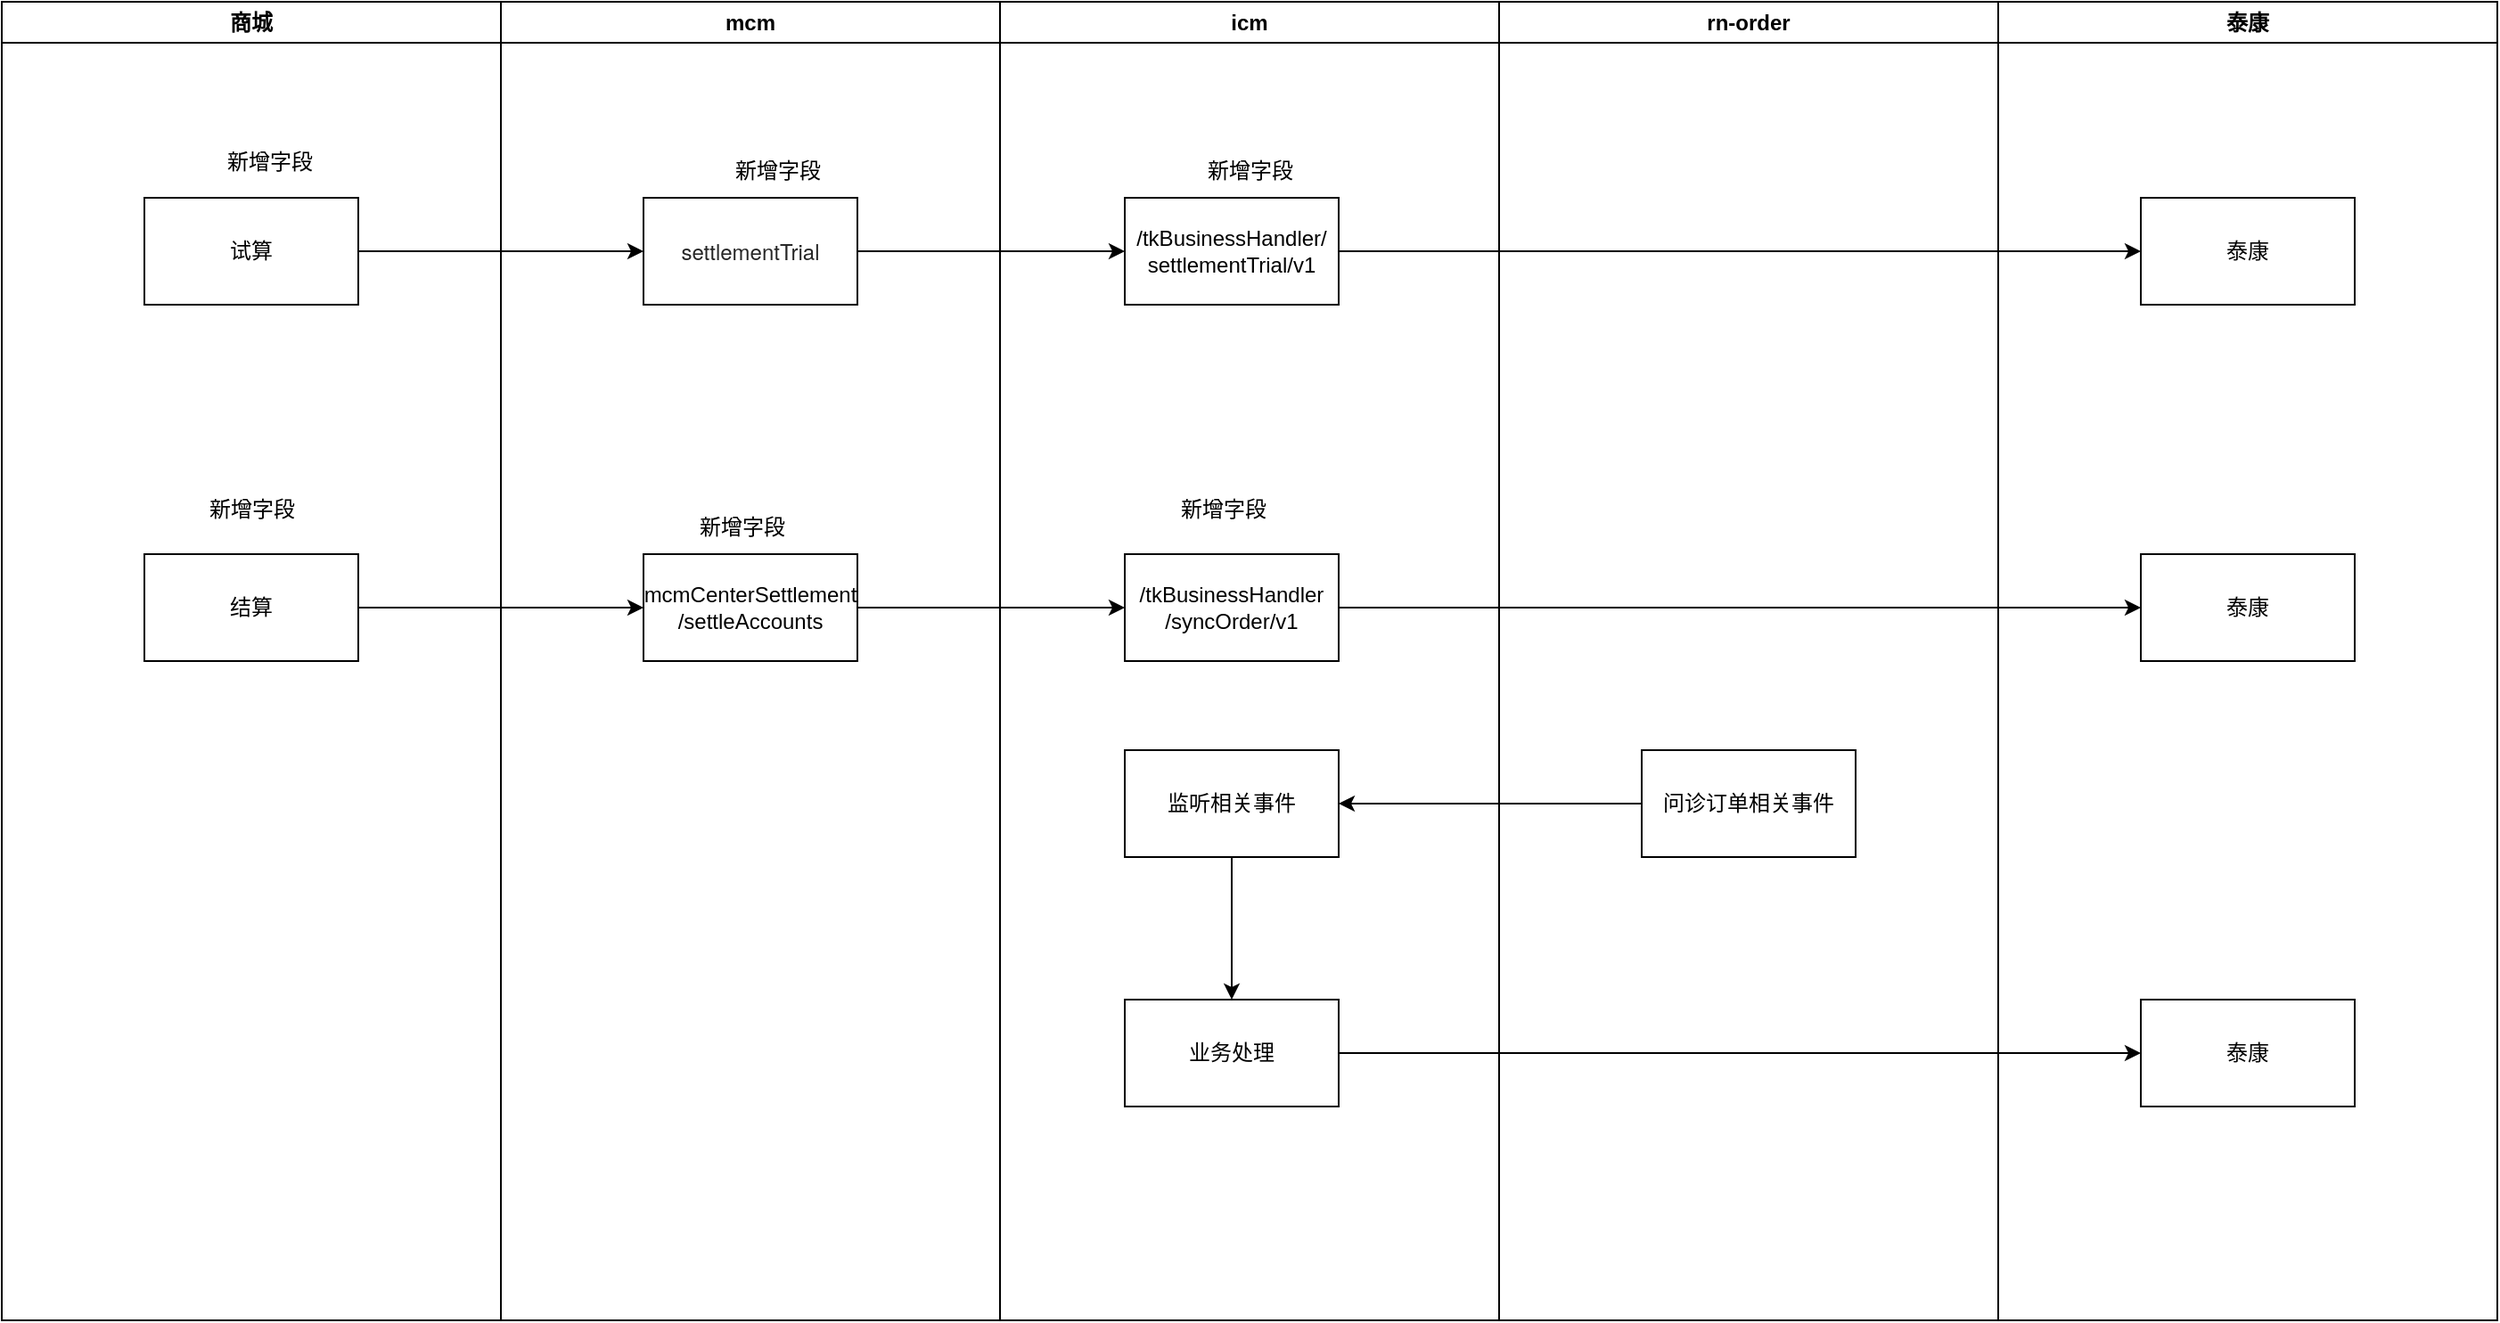 <mxfile version="20.5.3" type="github">
  <diagram name="Page-1" id="e7e014a7-5840-1c2e-5031-d8a46d1fe8dd">
    <mxGraphModel dx="1422" dy="754" grid="1" gridSize="10" guides="1" tooltips="1" connect="1" arrows="1" fold="1" page="1" pageScale="1" pageWidth="1600" pageHeight="900" background="none" math="0" shadow="0">
      <root>
        <mxCell id="0" />
        <mxCell id="1" parent="0" />
        <mxCell id="2" value="商城" style="swimlane;whiteSpace=wrap" parent="1" vertex="1">
          <mxGeometry x="10" y="120" width="280" height="740" as="geometry" />
        </mxCell>
        <mxCell id="rSBJgV3G-z57Fv7vuEYP-53" value="试算" style="rounded=0;whiteSpace=wrap;html=1;" vertex="1" parent="2">
          <mxGeometry x="80" y="110" width="120" height="60" as="geometry" />
        </mxCell>
        <mxCell id="rSBJgV3G-z57Fv7vuEYP-60" value="结算" style="rounded=0;whiteSpace=wrap;html=1;" vertex="1" parent="2">
          <mxGeometry x="80" y="310" width="120" height="60" as="geometry" />
        </mxCell>
        <mxCell id="rSBJgV3G-z57Fv7vuEYP-70" value="新增字段" style="text;html=1;align=center;verticalAlign=middle;resizable=0;points=[];autosize=1;strokeColor=none;fillColor=none;" vertex="1" parent="2">
          <mxGeometry x="105" y="270" width="70" height="30" as="geometry" />
        </mxCell>
        <mxCell id="3" value="mcm" style="swimlane;whiteSpace=wrap" parent="1" vertex="1">
          <mxGeometry x="290" y="120" width="280" height="740" as="geometry" />
        </mxCell>
        <mxCell id="rSBJgV3G-z57Fv7vuEYP-55" value="&lt;span style=&quot;color: rgb(38, 38, 38); font-family: &amp;quot;Helvetica Neue&amp;quot;, &amp;quot;Chinese Quote&amp;quot;, BlinkMacSystemFont, &amp;quot;Segoe UI&amp;quot;, Roboto, &amp;quot;PingFang SC&amp;quot;, &amp;quot;Hiragino Sans GB&amp;quot;, &amp;quot;Microsoft YaHei&amp;quot;, &amp;quot;Helvetica Neue&amp;quot;, Helvetica, Arial, sans-serif; text-align: left; background-color: rgb(255, 255, 255);&quot;&gt;settlementTrial&lt;/span&gt;" style="rounded=0;whiteSpace=wrap;html=1;" vertex="1" parent="3">
          <mxGeometry x="80" y="110" width="120" height="60" as="geometry" />
        </mxCell>
        <mxCell id="rSBJgV3G-z57Fv7vuEYP-61" value="mcmCenterSettlement&lt;br&gt;/settleAccounts" style="rounded=0;whiteSpace=wrap;html=1;" vertex="1" parent="3">
          <mxGeometry x="80" y="310" width="120" height="60" as="geometry" />
        </mxCell>
        <mxCell id="rSBJgV3G-z57Fv7vuEYP-71" value="新增字段" style="text;html=1;align=center;verticalAlign=middle;resizable=0;points=[];autosize=1;strokeColor=none;fillColor=none;" vertex="1" parent="3">
          <mxGeometry x="120" y="80" width="70" height="30" as="geometry" />
        </mxCell>
        <mxCell id="rSBJgV3G-z57Fv7vuEYP-72" value="新增字段" style="text;html=1;align=center;verticalAlign=middle;resizable=0;points=[];autosize=1;strokeColor=none;fillColor=none;" vertex="1" parent="3">
          <mxGeometry x="100" y="280" width="70" height="30" as="geometry" />
        </mxCell>
        <mxCell id="4" value="icm" style="swimlane;whiteSpace=wrap" parent="1" vertex="1">
          <mxGeometry x="570" y="120" width="280" height="740" as="geometry" />
        </mxCell>
        <mxCell id="rSBJgV3G-z57Fv7vuEYP-58" value="/tkBusinessHandler/&lt;br&gt;settlementTrial/v1" style="rounded=0;whiteSpace=wrap;html=1;" vertex="1" parent="4">
          <mxGeometry x="70" y="110" width="120" height="60" as="geometry" />
        </mxCell>
        <mxCell id="rSBJgV3G-z57Fv7vuEYP-63" value="/tkBusinessHandler&lt;br&gt;/syncOrder/v1" style="rounded=0;whiteSpace=wrap;html=1;" vertex="1" parent="4">
          <mxGeometry x="70" y="310" width="120" height="60" as="geometry" />
        </mxCell>
        <mxCell id="rSBJgV3G-z57Fv7vuEYP-73" value="新增字段" style="text;html=1;align=center;verticalAlign=middle;resizable=0;points=[];autosize=1;strokeColor=none;fillColor=none;" vertex="1" parent="4">
          <mxGeometry x="105" y="80" width="70" height="30" as="geometry" />
        </mxCell>
        <mxCell id="rSBJgV3G-z57Fv7vuEYP-74" value="新增字段" style="text;html=1;align=center;verticalAlign=middle;resizable=0;points=[];autosize=1;strokeColor=none;fillColor=none;" vertex="1" parent="4">
          <mxGeometry x="90" y="270" width="70" height="30" as="geometry" />
        </mxCell>
        <mxCell id="rSBJgV3G-z57Fv7vuEYP-81" style="edgeStyle=orthogonalEdgeStyle;rounded=0;orthogonalLoop=1;jettySize=auto;html=1;" edge="1" parent="4" source="rSBJgV3G-z57Fv7vuEYP-76" target="rSBJgV3G-z57Fv7vuEYP-78">
          <mxGeometry relative="1" as="geometry" />
        </mxCell>
        <mxCell id="rSBJgV3G-z57Fv7vuEYP-76" value="监听相关事件" style="rounded=0;whiteSpace=wrap;html=1;" vertex="1" parent="4">
          <mxGeometry x="70" y="420" width="120" height="60" as="geometry" />
        </mxCell>
        <mxCell id="rSBJgV3G-z57Fv7vuEYP-78" value="业务处理" style="rounded=0;whiteSpace=wrap;html=1;" vertex="1" parent="4">
          <mxGeometry x="70" y="560" width="120" height="60" as="geometry" />
        </mxCell>
        <mxCell id="rSBJgV3G-z57Fv7vuEYP-41" value="rn-order" style="swimlane;whiteSpace=wrap" vertex="1" parent="1">
          <mxGeometry x="850" y="120" width="280" height="740" as="geometry" />
        </mxCell>
        <mxCell id="rSBJgV3G-z57Fv7vuEYP-75" value="问诊订单相关事件" style="rounded=0;whiteSpace=wrap;html=1;" vertex="1" parent="rSBJgV3G-z57Fv7vuEYP-41">
          <mxGeometry x="80" y="420" width="120" height="60" as="geometry" />
        </mxCell>
        <mxCell id="rSBJgV3G-z57Fv7vuEYP-47" value="泰康" style="swimlane;whiteSpace=wrap" vertex="1" parent="1">
          <mxGeometry x="1130" y="120" width="280" height="740" as="geometry" />
        </mxCell>
        <mxCell id="rSBJgV3G-z57Fv7vuEYP-65" value="泰康" style="rounded=0;whiteSpace=wrap;html=1;" vertex="1" parent="rSBJgV3G-z57Fv7vuEYP-47">
          <mxGeometry x="80" y="110" width="120" height="60" as="geometry" />
        </mxCell>
        <mxCell id="rSBJgV3G-z57Fv7vuEYP-67" value="泰康" style="rounded=0;whiteSpace=wrap;html=1;" vertex="1" parent="rSBJgV3G-z57Fv7vuEYP-47">
          <mxGeometry x="80" y="310" width="120" height="60" as="geometry" />
        </mxCell>
        <mxCell id="rSBJgV3G-z57Fv7vuEYP-79" value="泰康" style="rounded=0;whiteSpace=wrap;html=1;" vertex="1" parent="rSBJgV3G-z57Fv7vuEYP-47">
          <mxGeometry x="80" y="560" width="120" height="60" as="geometry" />
        </mxCell>
        <mxCell id="rSBJgV3G-z57Fv7vuEYP-56" style="edgeStyle=orthogonalEdgeStyle;rounded=0;orthogonalLoop=1;jettySize=auto;html=1;entryX=0;entryY=0.5;entryDx=0;entryDy=0;" edge="1" parent="1" source="rSBJgV3G-z57Fv7vuEYP-53" target="rSBJgV3G-z57Fv7vuEYP-55">
          <mxGeometry relative="1" as="geometry" />
        </mxCell>
        <mxCell id="rSBJgV3G-z57Fv7vuEYP-59" style="edgeStyle=orthogonalEdgeStyle;rounded=0;orthogonalLoop=1;jettySize=auto;html=1;entryX=0;entryY=0.5;entryDx=0;entryDy=0;" edge="1" parent="1" source="rSBJgV3G-z57Fv7vuEYP-55" target="rSBJgV3G-z57Fv7vuEYP-58">
          <mxGeometry relative="1" as="geometry" />
        </mxCell>
        <mxCell id="rSBJgV3G-z57Fv7vuEYP-62" style="edgeStyle=orthogonalEdgeStyle;rounded=0;orthogonalLoop=1;jettySize=auto;html=1;entryX=0;entryY=0.5;entryDx=0;entryDy=0;" edge="1" parent="1" source="rSBJgV3G-z57Fv7vuEYP-60" target="rSBJgV3G-z57Fv7vuEYP-61">
          <mxGeometry relative="1" as="geometry" />
        </mxCell>
        <mxCell id="rSBJgV3G-z57Fv7vuEYP-64" style="edgeStyle=orthogonalEdgeStyle;rounded=0;orthogonalLoop=1;jettySize=auto;html=1;entryX=0;entryY=0.5;entryDx=0;entryDy=0;" edge="1" parent="1" source="rSBJgV3G-z57Fv7vuEYP-61" target="rSBJgV3G-z57Fv7vuEYP-63">
          <mxGeometry relative="1" as="geometry" />
        </mxCell>
        <mxCell id="rSBJgV3G-z57Fv7vuEYP-66" style="edgeStyle=orthogonalEdgeStyle;rounded=0;orthogonalLoop=1;jettySize=auto;html=1;entryX=0;entryY=0.5;entryDx=0;entryDy=0;" edge="1" parent="1" source="rSBJgV3G-z57Fv7vuEYP-58" target="rSBJgV3G-z57Fv7vuEYP-65">
          <mxGeometry relative="1" as="geometry" />
        </mxCell>
        <mxCell id="rSBJgV3G-z57Fv7vuEYP-68" style="edgeStyle=orthogonalEdgeStyle;rounded=0;orthogonalLoop=1;jettySize=auto;html=1;entryX=0;entryY=0.5;entryDx=0;entryDy=0;" edge="1" parent="1" source="rSBJgV3G-z57Fv7vuEYP-63" target="rSBJgV3G-z57Fv7vuEYP-67">
          <mxGeometry relative="1" as="geometry" />
        </mxCell>
        <mxCell id="rSBJgV3G-z57Fv7vuEYP-69" value="新增字段" style="text;html=1;align=center;verticalAlign=middle;resizable=0;points=[];autosize=1;strokeColor=none;fillColor=none;" vertex="1" parent="1">
          <mxGeometry x="125" y="195" width="70" height="30" as="geometry" />
        </mxCell>
        <mxCell id="rSBJgV3G-z57Fv7vuEYP-77" style="edgeStyle=orthogonalEdgeStyle;rounded=0;orthogonalLoop=1;jettySize=auto;html=1;entryX=1;entryY=0.5;entryDx=0;entryDy=0;" edge="1" parent="1" source="rSBJgV3G-z57Fv7vuEYP-75" target="rSBJgV3G-z57Fv7vuEYP-76">
          <mxGeometry relative="1" as="geometry" />
        </mxCell>
        <mxCell id="rSBJgV3G-z57Fv7vuEYP-80" style="edgeStyle=orthogonalEdgeStyle;rounded=0;orthogonalLoop=1;jettySize=auto;html=1;entryX=0;entryY=0.5;entryDx=0;entryDy=0;" edge="1" parent="1" source="rSBJgV3G-z57Fv7vuEYP-78" target="rSBJgV3G-z57Fv7vuEYP-79">
          <mxGeometry relative="1" as="geometry" />
        </mxCell>
      </root>
    </mxGraphModel>
  </diagram>
</mxfile>
